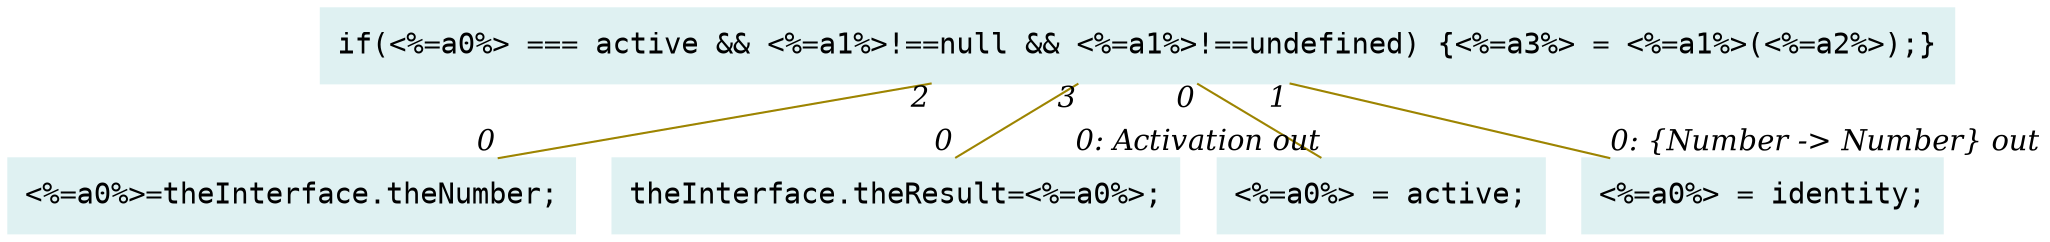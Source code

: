 digraph g{node_1681 [shape="box", style="filled", color="#dff1f2", fontname="Courier", label="<%=a0%>=theInterface.theNumber;
" ]
node_1683 [shape="box", style="filled", color="#dff1f2", fontname="Courier", label="theInterface.theResult=<%=a0%>;
" ]
node_1713 [shape="box", style="filled", color="#dff1f2", fontname="Courier", label="<%=a0%> = active;
" ]
node_1716 [shape="box", style="filled", color="#dff1f2", fontname="Courier", label="<%=a0%> = identity;
" ]
node_1718 [shape="box", style="filled", color="#dff1f2", fontname="Courier", label="if(<%=a0%> === active && <%=a1%>!==null && <%=a1%>!==undefined) {<%=a3%> = <%=a1%>(<%=a2%>);}
" ]
node_1718 -> node_1713 [dir=none, arrowHead=none, fontname="Times-Italic", arrowsize=1, color="#9d8400", label="",  headlabel="0: Activation out", taillabel="0" ]
node_1718 -> node_1716 [dir=none, arrowHead=none, fontname="Times-Italic", arrowsize=1, color="#9d8400", label="",  headlabel="0: {Number -> Number} out", taillabel="1" ]
node_1718 -> node_1681 [dir=none, arrowHead=none, fontname="Times-Italic", arrowsize=1, color="#9d8400", label="",  headlabel="0", taillabel="2" ]
node_1718 -> node_1683 [dir=none, arrowHead=none, fontname="Times-Italic", arrowsize=1, color="#9d8400", label="",  headlabel="0", taillabel="3" ]
}